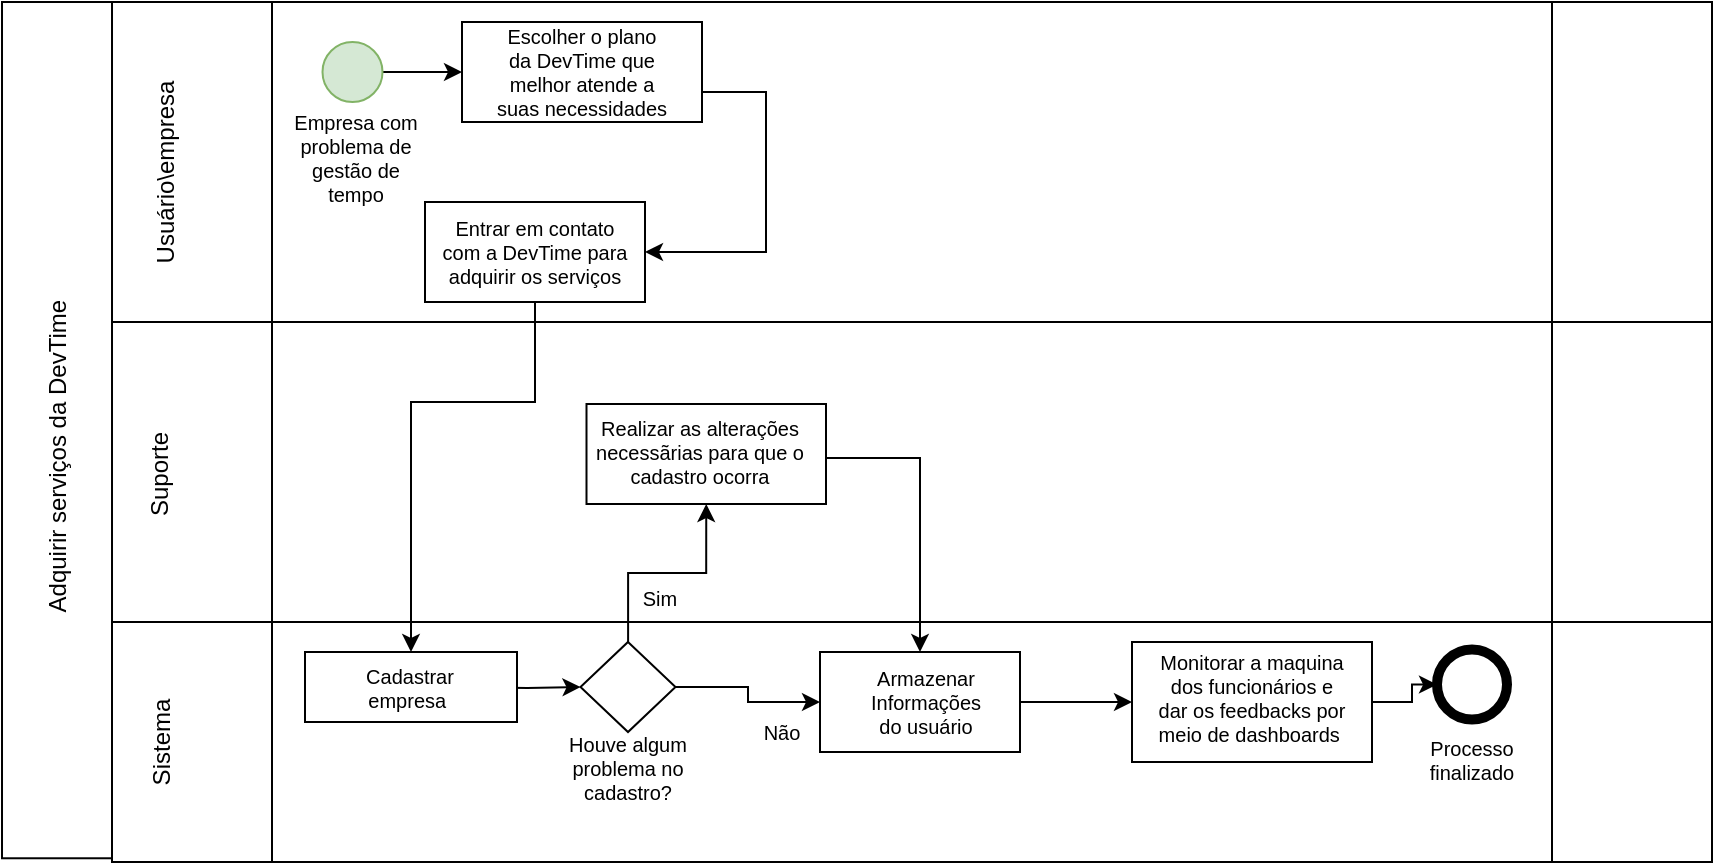 <mxfile version="15.3.0" type="device"><diagram id="prtHgNgQTEPvFCAcTncT" name="Page-1"><mxGraphModel dx="782" dy="436" grid="1" gridSize="10" guides="1" tooltips="1" connect="1" arrows="1" fold="1" page="1" pageScale="1" pageWidth="827" pageHeight="1169" math="0" shadow="0"><root><mxCell id="0"/><mxCell id="1" parent="0"/><mxCell id="vDbzqM25HbJvJyUSC_Ix-4" value="" style="shape=process;whiteSpace=wrap;html=1;backgroundOutline=1;" parent="1" vertex="1"><mxGeometry x="100" y="390" width="800" height="160" as="geometry"/></mxCell><mxCell id="vDbzqM25HbJvJyUSC_Ix-5" value="" style="shape=process;whiteSpace=wrap;html=1;backgroundOutline=1;" parent="1" vertex="1"><mxGeometry x="100" y="550" width="800" height="150" as="geometry"/></mxCell><mxCell id="vDbzqM25HbJvJyUSC_Ix-6" value="" style="rounded=0;whiteSpace=wrap;html=1;rotation=-90;" parent="1" vertex="1"><mxGeometry x="-141.56" y="576.57" width="428.13" height="55" as="geometry"/></mxCell><mxCell id="vDbzqM25HbJvJyUSC_Ix-7" value="Adquirir serviços da DevTime" style="text;html=1;strokeColor=none;fillColor=none;align=center;verticalAlign=middle;whiteSpace=wrap;rounded=0;rotation=-90;" parent="1" vertex="1"><mxGeometry x="-20.62" y="601.57" width="186.25" height="30" as="geometry"/></mxCell><mxCell id="vDbzqM25HbJvJyUSC_Ix-8" value="Sistema&lt;br&gt;" style="text;html=1;strokeColor=none;fillColor=none;align=center;verticalAlign=middle;whiteSpace=wrap;rounded=0;rotation=-90;" parent="1" vertex="1"><mxGeometry x="70" y="730" width="100" height="30" as="geometry"/></mxCell><mxCell id="vDbzqM25HbJvJyUSC_Ix-10" value="Usuário\empresa&lt;br&gt;" style="text;html=1;strokeColor=none;fillColor=none;align=center;verticalAlign=middle;whiteSpace=wrap;rounded=0;rotation=-90;" parent="1" vertex="1"><mxGeometry x="77" y="460" width="100" height="30" as="geometry"/></mxCell><mxCell id="W2ZblGuHbSxNl0NS_WIp-15" style="edgeStyle=orthogonalEdgeStyle;rounded=0;orthogonalLoop=1;jettySize=auto;html=1;entryX=0;entryY=0.5;entryDx=0;entryDy=0;" edge="1" parent="1" source="vDbzqM25HbJvJyUSC_Ix-11" target="vDbzqM25HbJvJyUSC_Ix-21"><mxGeometry relative="1" as="geometry"/></mxCell><mxCell id="vDbzqM25HbJvJyUSC_Ix-11" value="" style="shape=ellipse;html=1;dashed=0;whitespace=wrap;perimeter=ellipsePerimeter;fillColor=#d5e8d4;strokeColor=#82b366;" parent="1" vertex="1"><mxGeometry x="205.25" y="410" width="30" height="30" as="geometry"/></mxCell><mxCell id="vDbzqM25HbJvJyUSC_Ix-12" value="Empresa com problema de gestão de tempo" style="text;html=1;strokeColor=none;fillColor=none;align=center;verticalAlign=middle;whiteSpace=wrap;rounded=0;rotation=0;fontSize=10;" parent="1" vertex="1"><mxGeometry x="186.5" y="460" width="70" height="15" as="geometry"/></mxCell><mxCell id="vDbzqM25HbJvJyUSC_Ix-16" value="" style="html=1;dashed=0;whitespace=wrap;fontSize=10;" parent="1" vertex="1"><mxGeometry x="184" y="740" width="72.5" height="30" as="geometry"/></mxCell><mxCell id="vDbzqM25HbJvJyUSC_Ix-18" value="" style="shape=process;whiteSpace=wrap;html=1;backgroundOutline=1;" parent="1" vertex="1"><mxGeometry x="100" y="700" width="800" height="120" as="geometry"/></mxCell><mxCell id="vDbzqM25HbJvJyUSC_Ix-19" value="Suporte" style="text;html=1;strokeColor=none;fillColor=none;align=center;verticalAlign=middle;whiteSpace=wrap;rounded=0;rotation=-90;" parent="1" vertex="1"><mxGeometry x="74" y="611" width="100" height="30" as="geometry"/></mxCell><mxCell id="vDbzqM25HbJvJyUSC_Ix-20" value="Sistema" style="text;html=1;strokeColor=none;fillColor=none;align=center;verticalAlign=middle;whiteSpace=wrap;rounded=0;rotation=-90;" parent="1" vertex="1"><mxGeometry x="75" y="745" width="100" height="30" as="geometry"/></mxCell><mxCell id="vDbzqM25HbJvJyUSC_Ix-21" value="" style="html=1;dashed=0;whitespace=wrap;fontSize=10;" parent="1" vertex="1"><mxGeometry x="275" y="400" width="120" height="50" as="geometry"/></mxCell><mxCell id="W2ZblGuHbSxNl0NS_WIp-7" value="" style="edgeStyle=orthogonalEdgeStyle;rounded=0;orthogonalLoop=1;jettySize=auto;html=1;exitX=1;exitY=0.5;exitDx=0;exitDy=0;" edge="1" parent="1" source="vDbzqM25HbJvJyUSC_Ix-21" target="W2ZblGuHbSxNl0NS_WIp-2"><mxGeometry relative="1" as="geometry"><mxPoint x="290" y="515" as="sourcePoint"/><Array as="points"><mxPoint x="395" y="435"/><mxPoint x="427" y="435"/><mxPoint x="427" y="515"/></Array></mxGeometry></mxCell><mxCell id="vDbzqM25HbJvJyUSC_Ix-23" value="Escolher o plano da DevTime que melhor atende a suas necessidades" style="text;html=1;strokeColor=none;fillColor=none;align=center;verticalAlign=middle;whiteSpace=wrap;rounded=0;rotation=0;fontSize=10;" parent="1" vertex="1"><mxGeometry x="290" y="417.5" width="90" height="15" as="geometry"/></mxCell><mxCell id="vDbzqM25HbJvJyUSC_Ix-33" value="Houve algum problema no cadastro?" style="text;html=1;strokeColor=none;fillColor=none;align=center;verticalAlign=middle;whiteSpace=wrap;rounded=0;rotation=0;fontSize=10;" parent="1" vertex="1"><mxGeometry x="318" y="765" width="80" height="15" as="geometry"/></mxCell><mxCell id="vDbzqM25HbJvJyUSC_Ix-37" value="Sim" style="text;html=1;strokeColor=none;fillColor=none;align=center;verticalAlign=middle;whiteSpace=wrap;rounded=0;rotation=0;fontSize=10;" parent="1" vertex="1"><mxGeometry x="334.25" y="680" width="80" height="15" as="geometry"/></mxCell><mxCell id="W2ZblGuHbSxNl0NS_WIp-38" value="" style="edgeStyle=orthogonalEdgeStyle;rounded=0;orthogonalLoop=1;jettySize=auto;html=1;" edge="1" parent="1" source="vDbzqM25HbJvJyUSC_Ix-38" target="W2ZblGuHbSxNl0NS_WIp-35"><mxGeometry relative="1" as="geometry"/></mxCell><mxCell id="vDbzqM25HbJvJyUSC_Ix-38" value="" style="html=1;dashed=0;whitespace=wrap;fontSize=10;" parent="1" vertex="1"><mxGeometry x="454" y="715" width="100" height="50" as="geometry"/></mxCell><mxCell id="vDbzqM25HbJvJyUSC_Ix-43" value="Armazenar Informações do usuário" style="text;html=1;strokeColor=none;fillColor=none;align=center;verticalAlign=middle;whiteSpace=wrap;rounded=0;rotation=0;fontSize=10;" parent="1" vertex="1"><mxGeometry x="477.13" y="732.5" width="60" height="15" as="geometry"/></mxCell><mxCell id="vDbzqM25HbJvJyUSC_Ix-46" style="edgeStyle=orthogonalEdgeStyle;rounded=0;orthogonalLoop=1;jettySize=auto;html=1;exitX=0.5;exitY=1;exitDx=0;exitDy=0;fontSize=10;" parent="1" source="vDbzqM25HbJvJyUSC_Ix-37" target="vDbzqM25HbJvJyUSC_Ix-37" edge="1"><mxGeometry relative="1" as="geometry"/></mxCell><mxCell id="vDbzqM25HbJvJyUSC_Ix-47" value="" style="shape=ellipse;html=1;dashed=0;whitespace=wrap;aspect=fixed;strokeWidth=5;perimeter=ellipsePerimeter;fontSize=10;fontColor=#B9E0A5;" parent="1" vertex="1"><mxGeometry x="762.5" y="713.75" width="35" height="35" as="geometry"/></mxCell><mxCell id="vDbzqM25HbJvJyUSC_Ix-40" value="Não" style="text;html=1;strokeColor=none;fillColor=none;align=center;verticalAlign=middle;whiteSpace=wrap;rounded=0;rotation=0;fontSize=10;" parent="1" vertex="1"><mxGeometry x="395" y="747.5" width="80" height="15" as="geometry"/></mxCell><mxCell id="W2ZblGuHbSxNl0NS_WIp-10" style="edgeStyle=orthogonalEdgeStyle;rounded=0;orthogonalLoop=1;jettySize=auto;html=1;entryX=0.5;entryY=0;entryDx=0;entryDy=0;exitX=0.5;exitY=1;exitDx=0;exitDy=0;" edge="1" parent="1" source="W2ZblGuHbSxNl0NS_WIp-2" target="W2ZblGuHbSxNl0NS_WIp-36"><mxGeometry relative="1" as="geometry"><mxPoint x="320" y="550" as="sourcePoint"/><mxPoint x="227" y="715" as="targetPoint"/><Array as="points"><mxPoint x="312" y="590"/><mxPoint x="250" y="590"/></Array></mxGeometry></mxCell><mxCell id="W2ZblGuHbSxNl0NS_WIp-2" value="" style="rounded=0;whiteSpace=wrap;html=1;" vertex="1" parent="1"><mxGeometry x="256.5" y="490" width="110" height="50" as="geometry"/></mxCell><mxCell id="W2ZblGuHbSxNl0NS_WIp-8" value="Entrar em contato com a DevTime para adquirir os serviços" style="text;html=1;strokeColor=none;fillColor=none;align=center;verticalAlign=middle;whiteSpace=wrap;rounded=0;rotation=0;fontSize=10;" vertex="1" parent="1"><mxGeometry x="264" y="507.5" width="95" height="15" as="geometry"/></mxCell><mxCell id="W2ZblGuHbSxNl0NS_WIp-27" value="" style="edgeStyle=orthogonalEdgeStyle;rounded=0;orthogonalLoop=1;jettySize=auto;html=1;" edge="1" parent="1" target="W2ZblGuHbSxNl0NS_WIp-19"><mxGeometry relative="1" as="geometry"><mxPoint x="280" y="732.5" as="sourcePoint"/></mxGeometry></mxCell><mxCell id="W2ZblGuHbSxNl0NS_WIp-17" value="Cadastrar empresa&amp;nbsp;" style="text;html=1;strokeColor=none;fillColor=none;align=center;verticalAlign=middle;whiteSpace=wrap;rounded=0;rotation=0;fontSize=10;" vertex="1" parent="1"><mxGeometry x="196.5" y="725" width="60" height="15" as="geometry"/></mxCell><mxCell id="W2ZblGuHbSxNl0NS_WIp-25" value="" style="edgeStyle=orthogonalEdgeStyle;rounded=0;orthogonalLoop=1;jettySize=auto;html=1;entryX=0.5;entryY=1;entryDx=0;entryDy=0;" edge="1" parent="1" source="W2ZblGuHbSxNl0NS_WIp-19" target="W2ZblGuHbSxNl0NS_WIp-22"><mxGeometry relative="1" as="geometry"/></mxCell><mxCell id="W2ZblGuHbSxNl0NS_WIp-26" value="" style="edgeStyle=orthogonalEdgeStyle;rounded=0;orthogonalLoop=1;jettySize=auto;html=1;entryX=0;entryY=0.5;entryDx=0;entryDy=0;" edge="1" parent="1" source="W2ZblGuHbSxNl0NS_WIp-19" target="vDbzqM25HbJvJyUSC_Ix-38"><mxGeometry relative="1" as="geometry"><mxPoint x="450" y="740" as="targetPoint"/><Array as="points"><mxPoint x="418" y="733"/><mxPoint x="418" y="740"/></Array></mxGeometry></mxCell><mxCell id="W2ZblGuHbSxNl0NS_WIp-19" value="" style="rhombus;whiteSpace=wrap;html=1;" vertex="1" parent="1"><mxGeometry x="334.25" y="710" width="47.5" height="45" as="geometry"/></mxCell><mxCell id="W2ZblGuHbSxNl0NS_WIp-22" value="" style="html=1;dashed=0;whitespace=wrap;fontSize=10;" vertex="1" parent="1"><mxGeometry x="337.25" y="591" width="119.75" height="50" as="geometry"/></mxCell><mxCell id="W2ZblGuHbSxNl0NS_WIp-34" style="edgeStyle=orthogonalEdgeStyle;rounded=0;orthogonalLoop=1;jettySize=auto;html=1;entryX=0.5;entryY=0;entryDx=0;entryDy=0;" edge="1" parent="1" target="vDbzqM25HbJvJyUSC_Ix-38"><mxGeometry relative="1" as="geometry"><mxPoint x="457" y="618" as="sourcePoint"/><Array as="points"><mxPoint x="504" y="618"/></Array></mxGeometry></mxCell><mxCell id="W2ZblGuHbSxNl0NS_WIp-23" value="Realizar as alterações necessãrias para que o cadastro ocorra" style="text;html=1;strokeColor=none;fillColor=none;align=center;verticalAlign=middle;whiteSpace=wrap;rounded=0;rotation=0;fontSize=10;" vertex="1" parent="1"><mxGeometry x="331.25" y="607.07" width="125.75" height="15" as="geometry"/></mxCell><mxCell id="W2ZblGuHbSxNl0NS_WIp-42" value="" style="edgeStyle=orthogonalEdgeStyle;rounded=0;orthogonalLoop=1;jettySize=auto;html=1;" edge="1" parent="1" source="W2ZblGuHbSxNl0NS_WIp-35" target="vDbzqM25HbJvJyUSC_Ix-47"><mxGeometry relative="1" as="geometry"/></mxCell><mxCell id="W2ZblGuHbSxNl0NS_WIp-35" value="" style="rounded=0;whiteSpace=wrap;html=1;" vertex="1" parent="1"><mxGeometry x="610" y="710" width="120" height="60" as="geometry"/></mxCell><mxCell id="W2ZblGuHbSxNl0NS_WIp-36" value="" style="rounded=0;whiteSpace=wrap;html=1;" vertex="1" parent="1"><mxGeometry x="196.5" y="715" width="106" height="35" as="geometry"/></mxCell><mxCell id="W2ZblGuHbSxNl0NS_WIp-37" value="Cadastrar empresa&amp;nbsp;" style="text;html=1;strokeColor=none;fillColor=none;align=center;verticalAlign=middle;whiteSpace=wrap;rounded=0;rotation=0;fontSize=10;" vertex="1" parent="1"><mxGeometry x="219" y="725" width="60" height="15" as="geometry"/></mxCell><mxCell id="W2ZblGuHbSxNl0NS_WIp-39" value="Monitorar a maquina dos funcionários e dar os feedbacks por meio de dashboards&amp;nbsp;" style="text;html=1;strokeColor=none;fillColor=none;align=center;verticalAlign=middle;whiteSpace=wrap;rounded=0;rotation=0;fontSize=10;" vertex="1" parent="1"><mxGeometry x="620" y="730" width="100" height="15" as="geometry"/></mxCell><mxCell id="W2ZblGuHbSxNl0NS_WIp-43" value="Processo finalizado" style="text;html=1;strokeColor=none;fillColor=none;align=center;verticalAlign=middle;whiteSpace=wrap;rounded=0;rotation=0;fontSize=10;" vertex="1" parent="1"><mxGeometry x="740" y="761.25" width="80" height="15" as="geometry"/></mxCell><mxCell id="W2ZblGuHbSxNl0NS_WIp-44" value="" style="rounded=0;whiteSpace=wrap;html=1;" vertex="1" parent="1"><mxGeometry x="610" y="710" width="120" height="60" as="geometry"/></mxCell><mxCell id="W2ZblGuHbSxNl0NS_WIp-45" value="Monitorar a maquina dos funcionários e dar os feedbacks por meio de dashboards&amp;nbsp;" style="text;html=1;strokeColor=none;fillColor=none;align=center;verticalAlign=middle;whiteSpace=wrap;rounded=0;rotation=0;fontSize=10;" vertex="1" parent="1"><mxGeometry x="620" y="735" width="100" height="5" as="geometry"/></mxCell><mxCell id="W2ZblGuHbSxNl0NS_WIp-51" style="edgeStyle=orthogonalEdgeStyle;rounded=0;orthogonalLoop=1;jettySize=auto;html=1;exitX=0.5;exitY=1;exitDx=0;exitDy=0;" edge="1" parent="1" source="vDbzqM25HbJvJyUSC_Ix-12" target="vDbzqM25HbJvJyUSC_Ix-12"><mxGeometry relative="1" as="geometry"/></mxCell></root></mxGraphModel></diagram></mxfile>